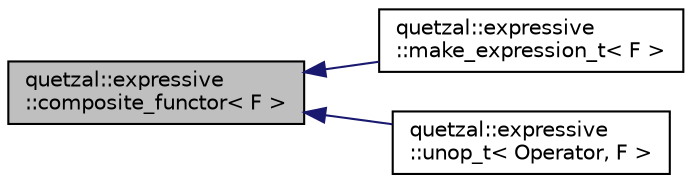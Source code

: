 digraph "quetzal::expressive::composite_functor&lt; F &gt;"
{
 // LATEX_PDF_SIZE
  edge [fontname="Helvetica",fontsize="10",labelfontname="Helvetica",labelfontsize="10"];
  node [fontname="Helvetica",fontsize="10",shape=record];
  rankdir="LR";
  Node0 [label="quetzal::expressive\l::composite_functor\< F \>",height=0.2,width=0.4,color="black", fillcolor="grey75", style="filled", fontcolor="black",tooltip=" "];
  Node0 -> Node1 [dir="back",color="midnightblue",fontsize="10",style="solid",fontname="Helvetica"];
  Node1 [label="quetzal::expressive\l::make_expression_t\< F \>",height=0.2,width=0.4,color="black", fillcolor="white", style="filled",URL="$structquetzal_1_1expressive_1_1make__expression__t.html",tooltip=" "];
  Node0 -> Node2 [dir="back",color="midnightblue",fontsize="10",style="solid",fontname="Helvetica"];
  Node2 [label="quetzal::expressive\l::unop_t\< Operator, F \>",height=0.2,width=0.4,color="black", fillcolor="white", style="filled",URL="$structquetzal_1_1expressive_1_1unop__t.html",tooltip=" "];
}
